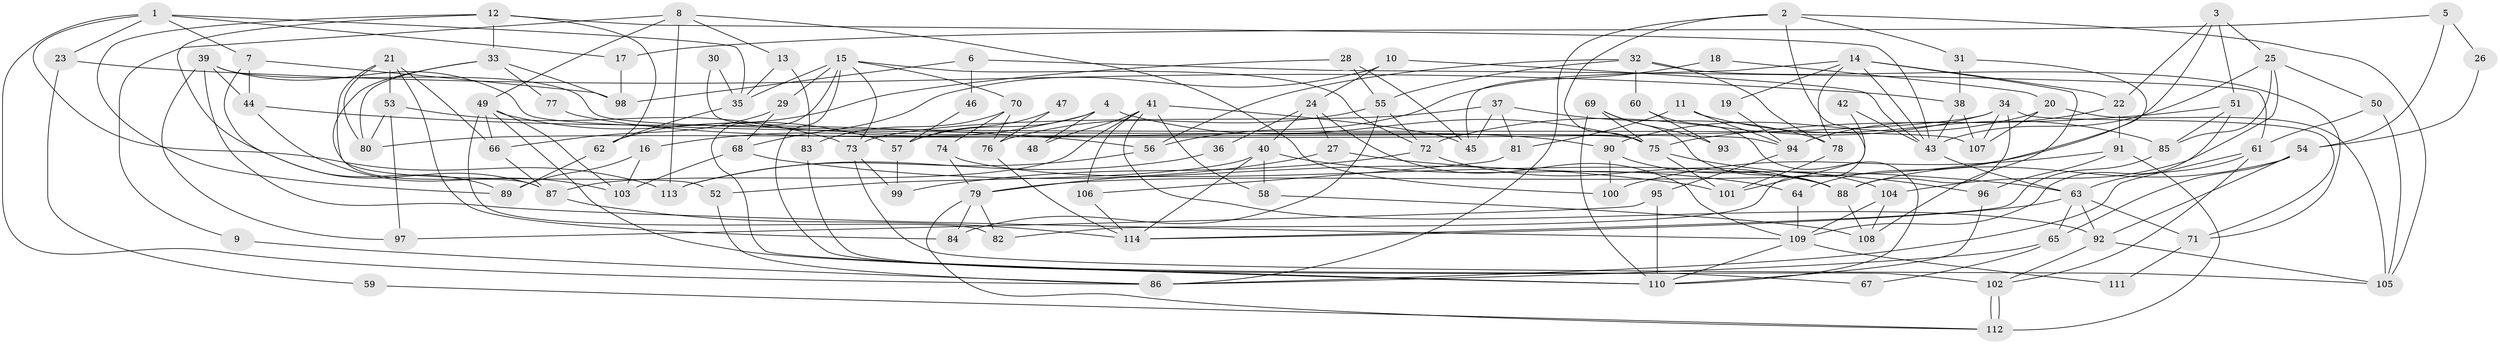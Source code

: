 // Generated by graph-tools (version 1.1) at 2025/52/03/09/25 04:52:15]
// undirected, 114 vertices, 228 edges
graph export_dot {
graph [start="1"]
  node [color=gray90,style=filled];
  1;
  2;
  3;
  4;
  5;
  6;
  7;
  8;
  9;
  10;
  11;
  12;
  13;
  14;
  15;
  16;
  17;
  18;
  19;
  20;
  21;
  22;
  23;
  24;
  25;
  26;
  27;
  28;
  29;
  30;
  31;
  32;
  33;
  34;
  35;
  36;
  37;
  38;
  39;
  40;
  41;
  42;
  43;
  44;
  45;
  46;
  47;
  48;
  49;
  50;
  51;
  52;
  53;
  54;
  55;
  56;
  57;
  58;
  59;
  60;
  61;
  62;
  63;
  64;
  65;
  66;
  67;
  68;
  69;
  70;
  71;
  72;
  73;
  74;
  75;
  76;
  77;
  78;
  79;
  80;
  81;
  82;
  83;
  84;
  85;
  86;
  87;
  88;
  89;
  90;
  91;
  92;
  93;
  94;
  95;
  96;
  97;
  98;
  99;
  100;
  101;
  102;
  103;
  104;
  105;
  106;
  107;
  108;
  109;
  110;
  111;
  112;
  113;
  114;
  1 -- 35;
  1 -- 86;
  1 -- 7;
  1 -- 17;
  1 -- 23;
  1 -- 113;
  2 -- 31;
  2 -- 82;
  2 -- 75;
  2 -- 86;
  2 -- 105;
  3 -- 25;
  3 -- 22;
  3 -- 51;
  3 -- 79;
  4 -- 57;
  4 -- 75;
  4 -- 16;
  4 -- 48;
  5 -- 17;
  5 -- 54;
  5 -- 26;
  6 -- 61;
  6 -- 98;
  6 -- 46;
  7 -- 89;
  7 -- 44;
  7 -- 98;
  8 -- 113;
  8 -- 100;
  8 -- 9;
  8 -- 13;
  8 -- 49;
  9 -- 86;
  10 -- 43;
  10 -- 24;
  10 -- 68;
  11 -- 85;
  11 -- 94;
  11 -- 81;
  12 -- 62;
  12 -- 43;
  12 -- 33;
  12 -- 87;
  12 -- 89;
  13 -- 83;
  13 -- 35;
  14 -- 78;
  14 -- 43;
  14 -- 19;
  14 -- 22;
  14 -- 45;
  14 -- 108;
  15 -- 70;
  15 -- 72;
  15 -- 29;
  15 -- 35;
  15 -- 67;
  15 -- 73;
  15 -- 110;
  16 -- 103;
  16 -- 89;
  17 -- 98;
  18 -- 56;
  18 -- 20;
  19 -- 94;
  20 -- 105;
  20 -- 107;
  20 -- 90;
  21 -- 66;
  21 -- 80;
  21 -- 52;
  21 -- 53;
  21 -- 84;
  22 -- 91;
  22 -- 94;
  23 -- 38;
  23 -- 59;
  24 -- 109;
  24 -- 40;
  24 -- 27;
  24 -- 36;
  25 -- 104;
  25 -- 85;
  25 -- 43;
  25 -- 50;
  26 -- 54;
  27 -- 63;
  27 -- 79;
  28 -- 45;
  28 -- 62;
  28 -- 55;
  29 -- 68;
  29 -- 66;
  30 -- 35;
  30 -- 75;
  31 -- 64;
  31 -- 38;
  32 -- 71;
  32 -- 55;
  32 -- 56;
  32 -- 60;
  32 -- 78;
  33 -- 87;
  33 -- 77;
  33 -- 80;
  33 -- 98;
  34 -- 72;
  34 -- 88;
  34 -- 71;
  34 -- 80;
  34 -- 107;
  35 -- 62;
  36 -- 113;
  37 -- 73;
  37 -- 81;
  37 -- 45;
  37 -- 78;
  38 -- 107;
  38 -- 43;
  39 -- 109;
  39 -- 97;
  39 -- 44;
  39 -- 94;
  39 -- 107;
  40 -- 52;
  40 -- 58;
  40 -- 64;
  40 -- 114;
  41 -- 45;
  41 -- 87;
  41 -- 48;
  41 -- 58;
  41 -- 92;
  41 -- 106;
  42 -- 43;
  42 -- 101;
  43 -- 63;
  44 -- 56;
  44 -- 103;
  46 -- 57;
  47 -- 57;
  47 -- 76;
  49 -- 66;
  49 -- 57;
  49 -- 82;
  49 -- 103;
  49 -- 110;
  50 -- 105;
  50 -- 61;
  51 -- 75;
  51 -- 85;
  51 -- 109;
  52 -- 86;
  53 -- 80;
  53 -- 73;
  53 -- 97;
  54 -- 65;
  54 -- 92;
  54 -- 88;
  55 -- 84;
  55 -- 72;
  55 -- 76;
  56 -- 113;
  57 -- 99;
  58 -- 108;
  59 -- 112;
  60 -- 110;
  60 -- 93;
  61 -- 102;
  61 -- 63;
  61 -- 86;
  62 -- 89;
  63 -- 92;
  63 -- 65;
  63 -- 71;
  63 -- 114;
  64 -- 109;
  65 -- 86;
  65 -- 67;
  66 -- 87;
  68 -- 103;
  68 -- 101;
  69 -- 110;
  69 -- 75;
  69 -- 88;
  69 -- 93;
  70 -- 76;
  70 -- 74;
  70 -- 83;
  71 -- 111;
  72 -- 88;
  72 -- 99;
  73 -- 99;
  73 -- 105;
  74 -- 79;
  74 -- 88;
  75 -- 101;
  75 -- 96;
  76 -- 114;
  77 -- 90;
  78 -- 101;
  79 -- 82;
  79 -- 84;
  79 -- 112;
  81 -- 106;
  83 -- 102;
  85 -- 114;
  87 -- 114;
  88 -- 108;
  90 -- 104;
  90 -- 100;
  91 -- 112;
  91 -- 96;
  91 -- 100;
  92 -- 105;
  92 -- 102;
  94 -- 95;
  95 -- 110;
  95 -- 97;
  96 -- 110;
  102 -- 112;
  102 -- 112;
  104 -- 109;
  104 -- 108;
  106 -- 114;
  109 -- 110;
  109 -- 111;
}
